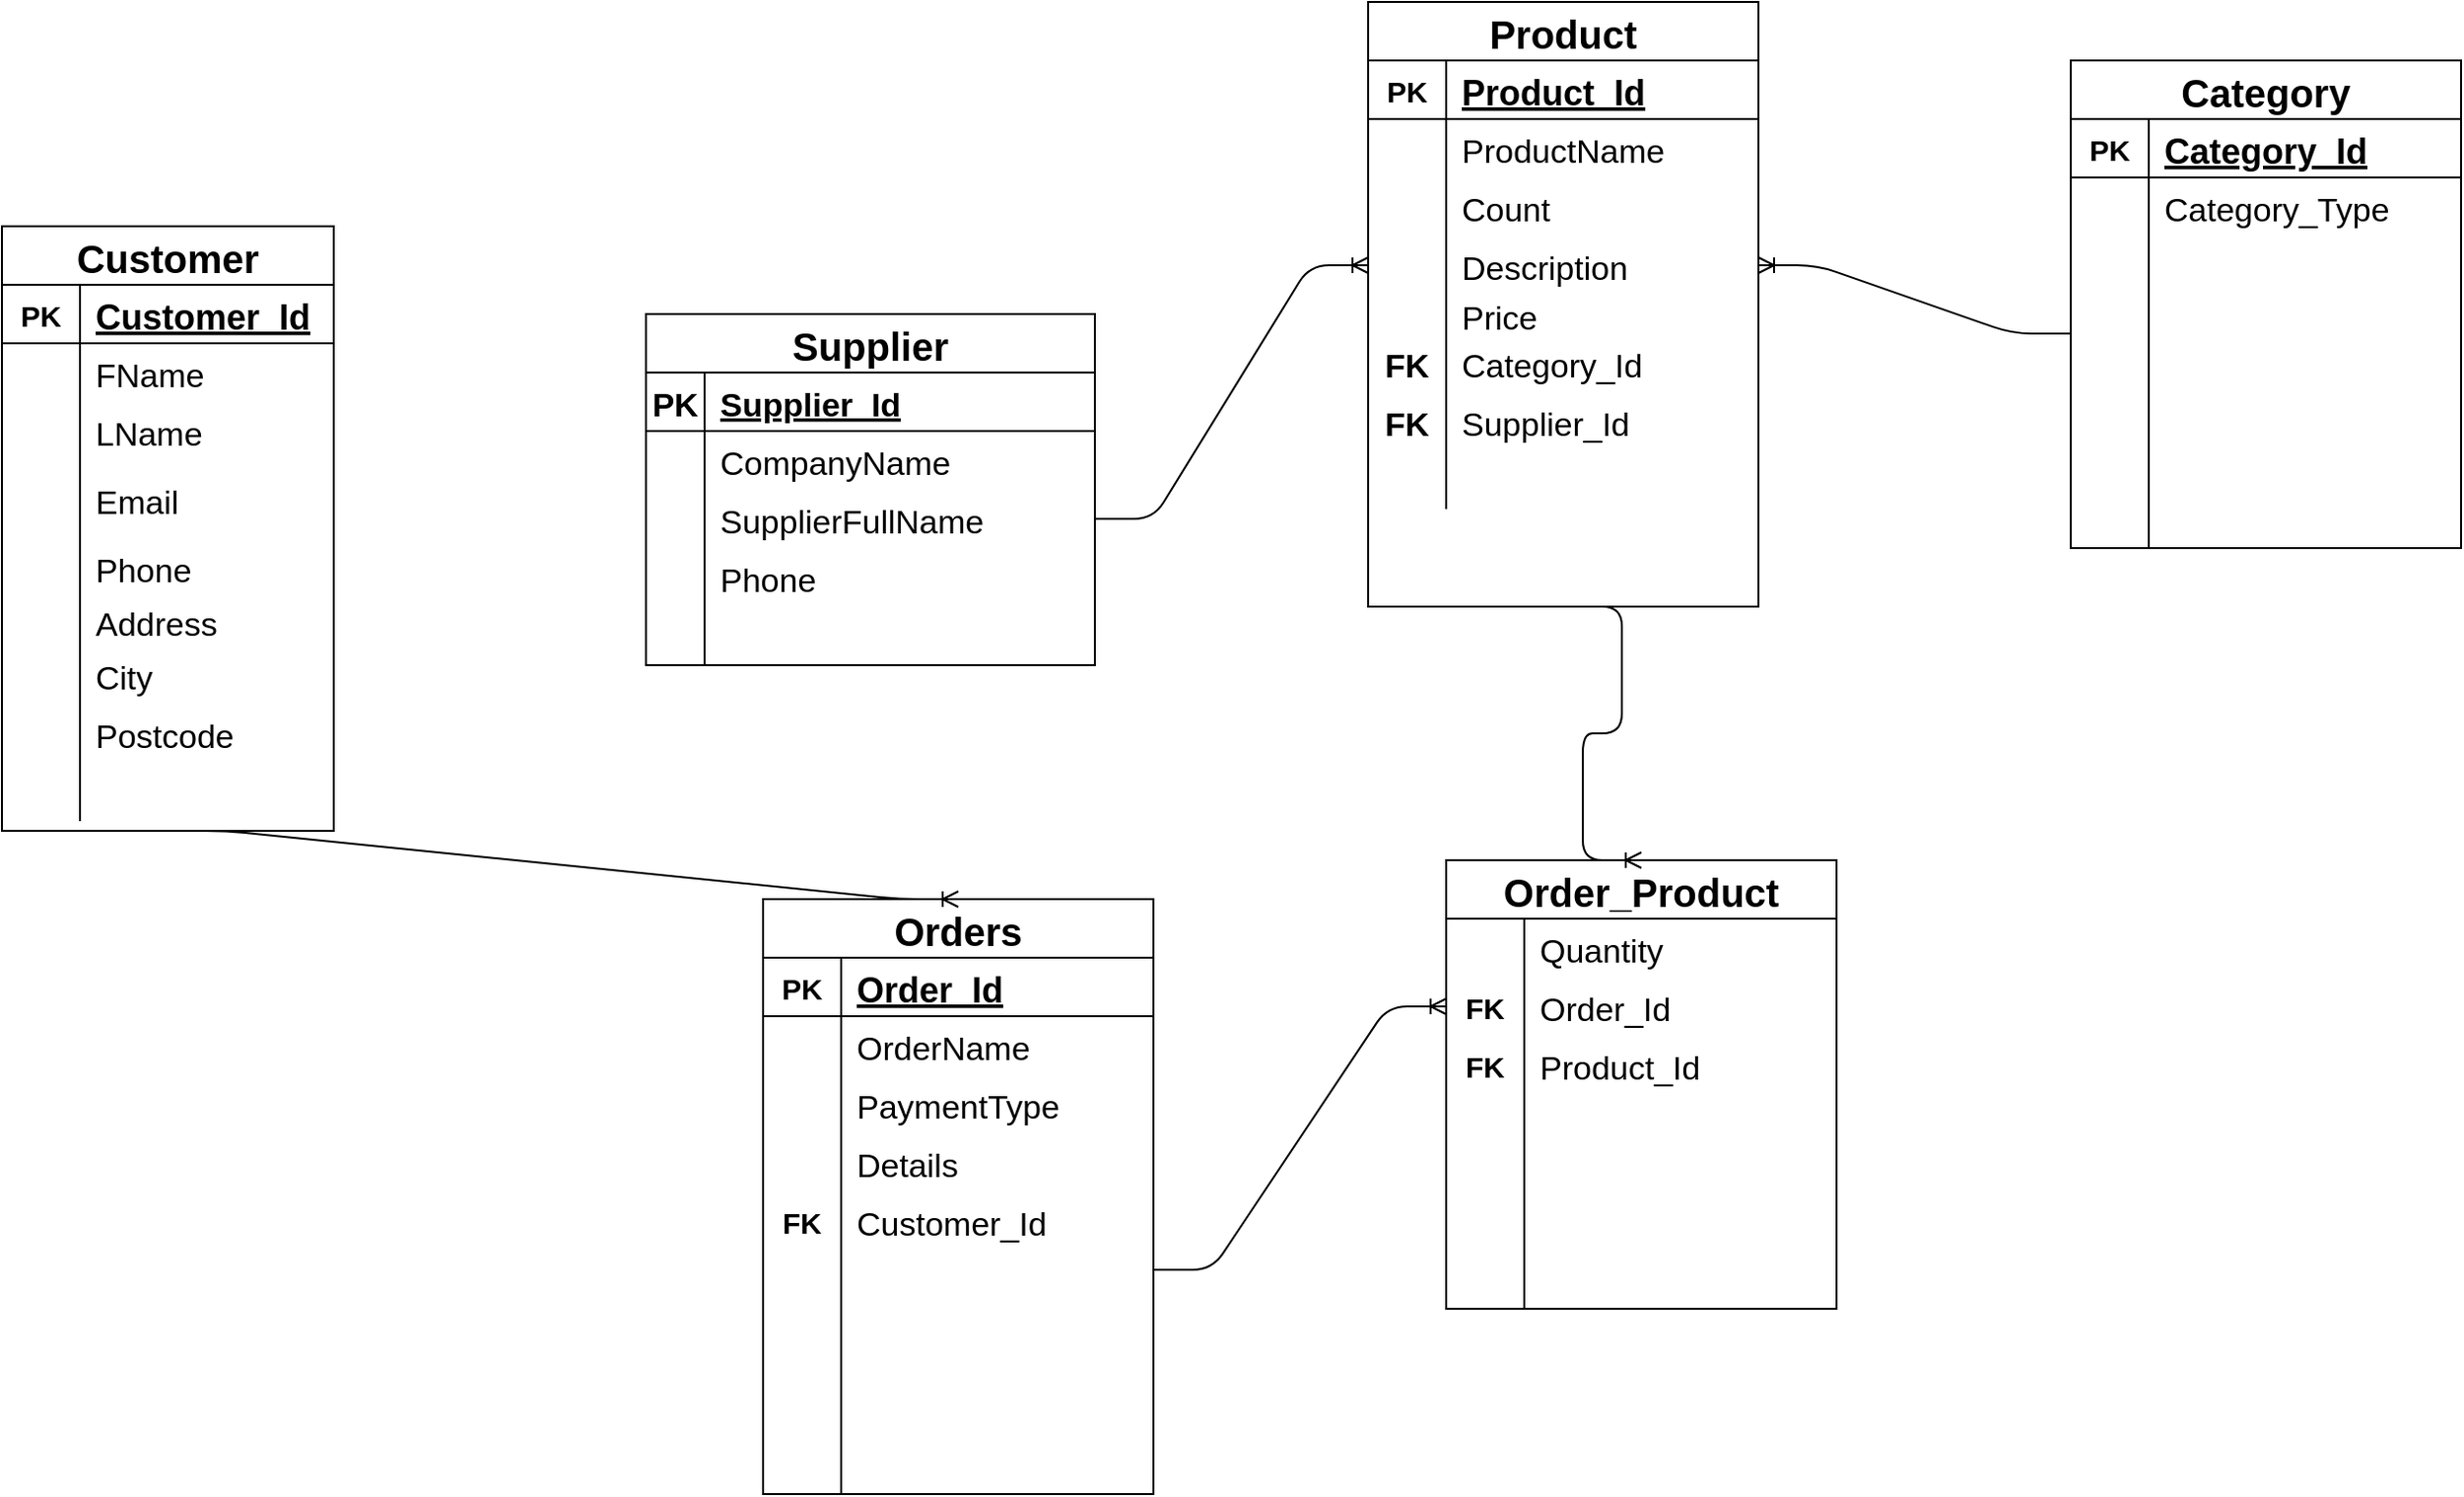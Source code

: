 <mxfile version="13.10.4" type="device"><diagram id="6ZrQxRCQ1Gas0PfO9Jnu" name="Page-1"><mxGraphModel dx="1487" dy="953" grid="1" gridSize="10" guides="1" tooltips="1" connect="1" arrows="1" fold="1" page="1" pageScale="1" pageWidth="4681" pageHeight="3300" math="0" shadow="0"><root><mxCell id="0"/><mxCell id="1" parent="0"/><mxCell id="ApvQlV95AsoqOCYVbLKX-1" value="Customer" style="shape=table;startSize=30;container=1;collapsible=1;childLayout=tableLayout;fixedRows=1;rowLines=0;fontStyle=1;align=center;resizeLast=1;fontSize=20;" vertex="1" parent="1"><mxGeometry x="220" y="245" width="170" height="310" as="geometry"/></mxCell><mxCell id="ApvQlV95AsoqOCYVbLKX-2" value="" style="shape=partialRectangle;collapsible=0;dropTarget=0;pointerEvents=0;fillColor=none;top=0;left=0;bottom=1;right=0;points=[[0,0.5],[1,0.5]];portConstraint=eastwest;" vertex="1" parent="ApvQlV95AsoqOCYVbLKX-1"><mxGeometry y="30" width="170" height="30" as="geometry"/></mxCell><mxCell id="ApvQlV95AsoqOCYVbLKX-3" value="PK" style="shape=partialRectangle;connectable=0;fillColor=none;top=0;left=0;bottom=0;right=0;fontStyle=1;overflow=hidden;fontSize=15;" vertex="1" parent="ApvQlV95AsoqOCYVbLKX-2"><mxGeometry width="40" height="30" as="geometry"/></mxCell><mxCell id="ApvQlV95AsoqOCYVbLKX-4" value="Customer_Id" style="shape=partialRectangle;connectable=0;fillColor=none;top=0;left=0;bottom=0;right=0;align=left;spacingLeft=6;fontStyle=5;overflow=hidden;fontSize=18;" vertex="1" parent="ApvQlV95AsoqOCYVbLKX-2"><mxGeometry x="40" width="130" height="30" as="geometry"/></mxCell><mxCell id="ApvQlV95AsoqOCYVbLKX-5" value="" style="shape=partialRectangle;collapsible=0;dropTarget=0;pointerEvents=0;fillColor=none;top=0;left=0;bottom=0;right=0;points=[[0,0.5],[1,0.5]];portConstraint=eastwest;" vertex="1" parent="ApvQlV95AsoqOCYVbLKX-1"><mxGeometry y="60" width="170" height="30" as="geometry"/></mxCell><mxCell id="ApvQlV95AsoqOCYVbLKX-6" value="" style="shape=partialRectangle;connectable=0;fillColor=none;top=0;left=0;bottom=0;right=0;editable=1;overflow=hidden;" vertex="1" parent="ApvQlV95AsoqOCYVbLKX-5"><mxGeometry width="40" height="30" as="geometry"/></mxCell><mxCell id="ApvQlV95AsoqOCYVbLKX-7" value="FName" style="shape=partialRectangle;connectable=0;fillColor=none;top=0;left=0;bottom=0;right=0;align=left;spacingLeft=6;overflow=hidden;fontSize=17;" vertex="1" parent="ApvQlV95AsoqOCYVbLKX-5"><mxGeometry x="40" width="130" height="30" as="geometry"/></mxCell><mxCell id="ApvQlV95AsoqOCYVbLKX-8" value="" style="shape=partialRectangle;collapsible=0;dropTarget=0;pointerEvents=0;fillColor=none;top=0;left=0;bottom=0;right=0;points=[[0,0.5],[1,0.5]];portConstraint=eastwest;" vertex="1" parent="ApvQlV95AsoqOCYVbLKX-1"><mxGeometry y="90" width="170" height="30" as="geometry"/></mxCell><mxCell id="ApvQlV95AsoqOCYVbLKX-9" value="" style="shape=partialRectangle;connectable=0;fillColor=none;top=0;left=0;bottom=0;right=0;editable=1;overflow=hidden;" vertex="1" parent="ApvQlV95AsoqOCYVbLKX-8"><mxGeometry width="40" height="30" as="geometry"/></mxCell><mxCell id="ApvQlV95AsoqOCYVbLKX-10" value="LName" style="shape=partialRectangle;connectable=0;fillColor=none;top=0;left=0;bottom=0;right=0;align=left;spacingLeft=6;overflow=hidden;fontSize=17;" vertex="1" parent="ApvQlV95AsoqOCYVbLKX-8"><mxGeometry x="40" width="130" height="30" as="geometry"/></mxCell><mxCell id="ApvQlV95AsoqOCYVbLKX-11" value="" style="shape=partialRectangle;collapsible=0;dropTarget=0;pointerEvents=0;fillColor=none;top=0;left=0;bottom=0;right=0;points=[[0,0.5],[1,0.5]];portConstraint=eastwest;" vertex="1" parent="ApvQlV95AsoqOCYVbLKX-1"><mxGeometry y="120" width="170" height="40" as="geometry"/></mxCell><mxCell id="ApvQlV95AsoqOCYVbLKX-12" value="" style="shape=partialRectangle;connectable=0;fillColor=none;top=0;left=0;bottom=0;right=0;editable=1;overflow=hidden;" vertex="1" parent="ApvQlV95AsoqOCYVbLKX-11"><mxGeometry width="40" height="40" as="geometry"/></mxCell><mxCell id="ApvQlV95AsoqOCYVbLKX-13" value="Email" style="shape=partialRectangle;connectable=0;fillColor=none;top=0;left=0;bottom=0;right=0;align=left;spacingLeft=6;overflow=hidden;fontSize=17;" vertex="1" parent="ApvQlV95AsoqOCYVbLKX-11"><mxGeometry x="40" width="130" height="40" as="geometry"/></mxCell><mxCell id="ApvQlV95AsoqOCYVbLKX-14" value="" style="shape=partialRectangle;collapsible=0;dropTarget=0;pointerEvents=0;fillColor=none;top=0;left=0;bottom=0;right=0;points=[[0,0.5],[1,0.5]];portConstraint=eastwest;" vertex="1" parent="ApvQlV95AsoqOCYVbLKX-1"><mxGeometry y="160" width="170" height="30" as="geometry"/></mxCell><mxCell id="ApvQlV95AsoqOCYVbLKX-15" value="" style="shape=partialRectangle;connectable=0;fillColor=none;top=0;left=0;bottom=0;right=0;editable=1;overflow=hidden;" vertex="1" parent="ApvQlV95AsoqOCYVbLKX-14"><mxGeometry width="40" height="30" as="geometry"/></mxCell><mxCell id="ApvQlV95AsoqOCYVbLKX-16" value="Phone" style="shape=partialRectangle;connectable=0;fillColor=none;top=0;left=0;bottom=0;right=0;align=left;spacingLeft=6;overflow=hidden;fontSize=17;" vertex="1" parent="ApvQlV95AsoqOCYVbLKX-14"><mxGeometry x="40" width="130" height="30" as="geometry"/></mxCell><mxCell id="ApvQlV95AsoqOCYVbLKX-17" value="" style="shape=partialRectangle;collapsible=0;dropTarget=0;pointerEvents=0;fillColor=none;top=0;left=0;bottom=0;right=0;points=[[0,0.5],[1,0.5]];portConstraint=eastwest;" vertex="1" parent="ApvQlV95AsoqOCYVbLKX-1"><mxGeometry y="190" width="170" height="25" as="geometry"/></mxCell><mxCell id="ApvQlV95AsoqOCYVbLKX-18" value="" style="shape=partialRectangle;connectable=0;fillColor=none;top=0;left=0;bottom=0;right=0;editable=1;overflow=hidden;" vertex="1" parent="ApvQlV95AsoqOCYVbLKX-17"><mxGeometry width="40" height="25" as="geometry"/></mxCell><mxCell id="ApvQlV95AsoqOCYVbLKX-19" value="Address" style="shape=partialRectangle;connectable=0;fillColor=none;top=0;left=0;bottom=0;right=0;align=left;spacingLeft=6;overflow=hidden;fontSize=17;" vertex="1" parent="ApvQlV95AsoqOCYVbLKX-17"><mxGeometry x="40" width="130" height="25" as="geometry"/></mxCell><mxCell id="ApvQlV95AsoqOCYVbLKX-20" value="" style="shape=partialRectangle;collapsible=0;dropTarget=0;pointerEvents=0;fillColor=none;top=0;left=0;bottom=0;right=0;points=[[0,0.5],[1,0.5]];portConstraint=eastwest;" vertex="1" parent="ApvQlV95AsoqOCYVbLKX-1"><mxGeometry y="215" width="170" height="30" as="geometry"/></mxCell><mxCell id="ApvQlV95AsoqOCYVbLKX-21" value="" style="shape=partialRectangle;connectable=0;fillColor=none;top=0;left=0;bottom=0;right=0;editable=1;overflow=hidden;" vertex="1" parent="ApvQlV95AsoqOCYVbLKX-20"><mxGeometry width="40" height="30" as="geometry"/></mxCell><mxCell id="ApvQlV95AsoqOCYVbLKX-22" value="City" style="shape=partialRectangle;connectable=0;fillColor=none;top=0;left=0;bottom=0;right=0;align=left;spacingLeft=6;overflow=hidden;fontSize=17;" vertex="1" parent="ApvQlV95AsoqOCYVbLKX-20"><mxGeometry x="40" width="130" height="30" as="geometry"/></mxCell><mxCell id="ApvQlV95AsoqOCYVbLKX-23" value="" style="shape=partialRectangle;collapsible=0;dropTarget=0;pointerEvents=0;fillColor=none;top=0;left=0;bottom=0;right=0;points=[[0,0.5],[1,0.5]];portConstraint=eastwest;" vertex="1" parent="ApvQlV95AsoqOCYVbLKX-1"><mxGeometry y="245" width="170" height="30" as="geometry"/></mxCell><mxCell id="ApvQlV95AsoqOCYVbLKX-24" value="" style="shape=partialRectangle;connectable=0;fillColor=none;top=0;left=0;bottom=0;right=0;editable=1;overflow=hidden;" vertex="1" parent="ApvQlV95AsoqOCYVbLKX-23"><mxGeometry width="40" height="30" as="geometry"/></mxCell><mxCell id="ApvQlV95AsoqOCYVbLKX-25" value="Postcode" style="shape=partialRectangle;connectable=0;fillColor=none;top=0;left=0;bottom=0;right=0;align=left;spacingLeft=6;overflow=hidden;fontSize=17;" vertex="1" parent="ApvQlV95AsoqOCYVbLKX-23"><mxGeometry x="40" width="130" height="30" as="geometry"/></mxCell><mxCell id="ApvQlV95AsoqOCYVbLKX-26" value="" style="shape=partialRectangle;collapsible=0;dropTarget=0;pointerEvents=0;fillColor=none;top=0;left=0;bottom=0;right=0;points=[[0,0.5],[1,0.5]];portConstraint=eastwest;fontSize=15;" vertex="1" parent="ApvQlV95AsoqOCYVbLKX-1"><mxGeometry y="275" width="170" height="30" as="geometry"/></mxCell><mxCell id="ApvQlV95AsoqOCYVbLKX-27" value="" style="shape=partialRectangle;connectable=0;fillColor=none;top=0;left=0;bottom=0;right=0;editable=1;overflow=hidden;" vertex="1" parent="ApvQlV95AsoqOCYVbLKX-26"><mxGeometry width="40" height="30" as="geometry"/></mxCell><mxCell id="ApvQlV95AsoqOCYVbLKX-28" value="" style="shape=partialRectangle;connectable=0;fillColor=none;top=0;left=0;bottom=0;right=0;align=left;spacingLeft=6;overflow=hidden;fontSize=17;" vertex="1" parent="ApvQlV95AsoqOCYVbLKX-26"><mxGeometry x="40" width="130" height="30" as="geometry"/></mxCell><mxCell id="ApvQlV95AsoqOCYVbLKX-29" value="Product" style="shape=table;startSize=30;container=1;collapsible=1;childLayout=tableLayout;fixedRows=1;rowLines=0;fontStyle=1;align=center;resizeLast=1;fontSize=20;" vertex="1" parent="1"><mxGeometry x="920" y="130" width="200" height="310" as="geometry"/></mxCell><mxCell id="ApvQlV95AsoqOCYVbLKX-30" value="" style="shape=partialRectangle;collapsible=0;dropTarget=0;pointerEvents=0;fillColor=none;top=0;left=0;bottom=1;right=0;points=[[0,0.5],[1,0.5]];portConstraint=eastwest;" vertex="1" parent="ApvQlV95AsoqOCYVbLKX-29"><mxGeometry y="30" width="200" height="30" as="geometry"/></mxCell><mxCell id="ApvQlV95AsoqOCYVbLKX-31" value="PK" style="shape=partialRectangle;connectable=0;fillColor=none;top=0;left=0;bottom=0;right=0;fontStyle=1;overflow=hidden;fontSize=15;" vertex="1" parent="ApvQlV95AsoqOCYVbLKX-30"><mxGeometry width="40" height="30" as="geometry"/></mxCell><mxCell id="ApvQlV95AsoqOCYVbLKX-32" value="Product_Id" style="shape=partialRectangle;connectable=0;fillColor=none;top=0;left=0;bottom=0;right=0;align=left;spacingLeft=6;fontStyle=5;overflow=hidden;fontSize=18;" vertex="1" parent="ApvQlV95AsoqOCYVbLKX-30"><mxGeometry x="40" width="160" height="30" as="geometry"/></mxCell><mxCell id="ApvQlV95AsoqOCYVbLKX-33" value="" style="shape=partialRectangle;collapsible=0;dropTarget=0;pointerEvents=0;fillColor=none;top=0;left=0;bottom=0;right=0;points=[[0,0.5],[1,0.5]];portConstraint=eastwest;" vertex="1" parent="ApvQlV95AsoqOCYVbLKX-29"><mxGeometry y="60" width="200" height="30" as="geometry"/></mxCell><mxCell id="ApvQlV95AsoqOCYVbLKX-34" value="" style="shape=partialRectangle;connectable=0;fillColor=none;top=0;left=0;bottom=0;right=0;editable=1;overflow=hidden;" vertex="1" parent="ApvQlV95AsoqOCYVbLKX-33"><mxGeometry width="40" height="30" as="geometry"/></mxCell><mxCell id="ApvQlV95AsoqOCYVbLKX-35" value="ProductName" style="shape=partialRectangle;connectable=0;fillColor=none;top=0;left=0;bottom=0;right=0;align=left;spacingLeft=6;overflow=hidden;fontSize=17;" vertex="1" parent="ApvQlV95AsoqOCYVbLKX-33"><mxGeometry x="40" width="160" height="30" as="geometry"/></mxCell><mxCell id="ApvQlV95AsoqOCYVbLKX-36" value="" style="shape=partialRectangle;collapsible=0;dropTarget=0;pointerEvents=0;fillColor=none;top=0;left=0;bottom=0;right=0;points=[[0,0.5],[1,0.5]];portConstraint=eastwest;" vertex="1" parent="ApvQlV95AsoqOCYVbLKX-29"><mxGeometry y="90" width="200" height="30" as="geometry"/></mxCell><mxCell id="ApvQlV95AsoqOCYVbLKX-37" value="" style="shape=partialRectangle;connectable=0;fillColor=none;top=0;left=0;bottom=0;right=0;editable=1;overflow=hidden;" vertex="1" parent="ApvQlV95AsoqOCYVbLKX-36"><mxGeometry width="40" height="30" as="geometry"/></mxCell><mxCell id="ApvQlV95AsoqOCYVbLKX-38" value="Count" style="shape=partialRectangle;connectable=0;fillColor=none;top=0;left=0;bottom=0;right=0;align=left;spacingLeft=6;overflow=hidden;fontSize=17;" vertex="1" parent="ApvQlV95AsoqOCYVbLKX-36"><mxGeometry x="40" width="160" height="30" as="geometry"/></mxCell><mxCell id="ApvQlV95AsoqOCYVbLKX-39" value="" style="shape=partialRectangle;collapsible=0;dropTarget=0;pointerEvents=0;fillColor=none;top=0;left=0;bottom=0;right=0;points=[[0,0.5],[1,0.5]];portConstraint=eastwest;" vertex="1" parent="ApvQlV95AsoqOCYVbLKX-29"><mxGeometry y="120" width="200" height="30" as="geometry"/></mxCell><mxCell id="ApvQlV95AsoqOCYVbLKX-40" value="" style="shape=partialRectangle;connectable=0;fillColor=none;top=0;left=0;bottom=0;right=0;editable=1;overflow=hidden;" vertex="1" parent="ApvQlV95AsoqOCYVbLKX-39"><mxGeometry width="40" height="30" as="geometry"/></mxCell><mxCell id="ApvQlV95AsoqOCYVbLKX-41" value="Description" style="shape=partialRectangle;connectable=0;fillColor=none;top=0;left=0;bottom=0;right=0;align=left;spacingLeft=6;overflow=hidden;fontSize=17;" vertex="1" parent="ApvQlV95AsoqOCYVbLKX-39"><mxGeometry x="40" width="160" height="30" as="geometry"/></mxCell><mxCell id="ApvQlV95AsoqOCYVbLKX-42" value="" style="shape=partialRectangle;collapsible=0;dropTarget=0;pointerEvents=0;fillColor=none;top=0;left=0;bottom=0;right=0;points=[[0,0.5],[1,0.5]];portConstraint=eastwest;" vertex="1" parent="ApvQlV95AsoqOCYVbLKX-29"><mxGeometry y="150" width="200" height="20" as="geometry"/></mxCell><mxCell id="ApvQlV95AsoqOCYVbLKX-43" value="" style="shape=partialRectangle;connectable=0;fillColor=none;top=0;left=0;bottom=0;right=0;editable=1;overflow=hidden;" vertex="1" parent="ApvQlV95AsoqOCYVbLKX-42"><mxGeometry width="40" height="20" as="geometry"/></mxCell><mxCell id="ApvQlV95AsoqOCYVbLKX-44" value="Price" style="shape=partialRectangle;connectable=0;fillColor=none;top=0;left=0;bottom=0;right=0;align=left;spacingLeft=6;overflow=hidden;fontSize=17;" vertex="1" parent="ApvQlV95AsoqOCYVbLKX-42"><mxGeometry x="40" width="160" height="20" as="geometry"/></mxCell><mxCell id="ApvQlV95AsoqOCYVbLKX-45" value="" style="shape=partialRectangle;collapsible=0;dropTarget=0;pointerEvents=0;fillColor=none;top=0;left=0;bottom=0;right=0;points=[[0,0.5],[1,0.5]];portConstraint=eastwest;" vertex="1" parent="ApvQlV95AsoqOCYVbLKX-29"><mxGeometry y="170" width="200" height="30" as="geometry"/></mxCell><mxCell id="ApvQlV95AsoqOCYVbLKX-46" value="FK" style="shape=partialRectangle;connectable=0;fillColor=none;top=0;left=0;bottom=0;right=0;editable=1;overflow=hidden;fontSize=17;fontStyle=1" vertex="1" parent="ApvQlV95AsoqOCYVbLKX-45"><mxGeometry width="40" height="30" as="geometry"/></mxCell><mxCell id="ApvQlV95AsoqOCYVbLKX-47" value="Category_Id" style="shape=partialRectangle;connectable=0;fillColor=none;top=0;left=0;bottom=0;right=0;align=left;spacingLeft=6;overflow=hidden;fontSize=17;fontStyle=0" vertex="1" parent="ApvQlV95AsoqOCYVbLKX-45"><mxGeometry x="40" width="160" height="30" as="geometry"/></mxCell><mxCell id="ApvQlV95AsoqOCYVbLKX-48" value="" style="shape=partialRectangle;collapsible=0;dropTarget=0;pointerEvents=0;fillColor=none;top=0;left=0;bottom=0;right=0;points=[[0,0.5],[1,0.5]];portConstraint=eastwest;fontSize=17;" vertex="1" parent="ApvQlV95AsoqOCYVbLKX-29"><mxGeometry y="200" width="200" height="30" as="geometry"/></mxCell><mxCell id="ApvQlV95AsoqOCYVbLKX-49" value="FK" style="shape=partialRectangle;connectable=0;fillColor=none;top=0;left=0;bottom=0;right=0;fontStyle=1;overflow=hidden;fontSize=17;" vertex="1" parent="ApvQlV95AsoqOCYVbLKX-48"><mxGeometry width="40" height="30" as="geometry"/></mxCell><mxCell id="ApvQlV95AsoqOCYVbLKX-50" value="Supplier_Id" style="shape=partialRectangle;connectable=0;fillColor=none;top=0;left=0;bottom=0;right=0;align=left;spacingLeft=6;fontStyle=0;overflow=hidden;fontSize=17;" vertex="1" parent="ApvQlV95AsoqOCYVbLKX-48"><mxGeometry x="40" width="160" height="30" as="geometry"/></mxCell><mxCell id="ApvQlV95AsoqOCYVbLKX-51" value="" style="shape=partialRectangle;collapsible=0;dropTarget=0;pointerEvents=0;fillColor=none;top=0;left=0;bottom=0;right=0;points=[[0,0.5],[1,0.5]];portConstraint=eastwest;" vertex="1" parent="ApvQlV95AsoqOCYVbLKX-29"><mxGeometry y="230" width="200" height="30" as="geometry"/></mxCell><mxCell id="ApvQlV95AsoqOCYVbLKX-52" value="" style="shape=partialRectangle;connectable=0;fillColor=none;top=0;left=0;bottom=0;right=0;editable=1;overflow=hidden;" vertex="1" parent="ApvQlV95AsoqOCYVbLKX-51"><mxGeometry width="40" height="30" as="geometry"/></mxCell><mxCell id="ApvQlV95AsoqOCYVbLKX-53" value="" style="shape=partialRectangle;connectable=0;fillColor=none;top=0;left=0;bottom=0;right=0;align=left;spacingLeft=6;overflow=hidden;fontSize=17;" vertex="1" parent="ApvQlV95AsoqOCYVbLKX-51"><mxGeometry x="40" width="160" height="30" as="geometry"/></mxCell><mxCell id="ApvQlV95AsoqOCYVbLKX-54" value="Category" style="shape=table;startSize=30;container=1;collapsible=1;childLayout=tableLayout;fixedRows=1;rowLines=0;fontStyle=1;align=center;resizeLast=1;fontSize=20;" vertex="1" parent="1"><mxGeometry x="1280" y="160" width="200" height="250" as="geometry"/></mxCell><mxCell id="ApvQlV95AsoqOCYVbLKX-55" value="" style="shape=partialRectangle;collapsible=0;dropTarget=0;pointerEvents=0;fillColor=none;top=0;left=0;bottom=1;right=0;points=[[0,0.5],[1,0.5]];portConstraint=eastwest;" vertex="1" parent="ApvQlV95AsoqOCYVbLKX-54"><mxGeometry y="30" width="200" height="30" as="geometry"/></mxCell><mxCell id="ApvQlV95AsoqOCYVbLKX-56" value="PK" style="shape=partialRectangle;connectable=0;fillColor=none;top=0;left=0;bottom=0;right=0;fontStyle=1;overflow=hidden;fontSize=15;" vertex="1" parent="ApvQlV95AsoqOCYVbLKX-55"><mxGeometry width="40" height="30" as="geometry"/></mxCell><mxCell id="ApvQlV95AsoqOCYVbLKX-57" value="Category_Id" style="shape=partialRectangle;connectable=0;fillColor=none;top=0;left=0;bottom=0;right=0;align=left;spacingLeft=6;fontStyle=5;overflow=hidden;fontSize=18;" vertex="1" parent="ApvQlV95AsoqOCYVbLKX-55"><mxGeometry x="40" width="160" height="30" as="geometry"/></mxCell><mxCell id="ApvQlV95AsoqOCYVbLKX-58" value="" style="shape=partialRectangle;collapsible=0;dropTarget=0;pointerEvents=0;fillColor=none;top=0;left=0;bottom=0;right=0;points=[[0,0.5],[1,0.5]];portConstraint=eastwest;" vertex="1" parent="ApvQlV95AsoqOCYVbLKX-54"><mxGeometry y="60" width="200" height="30" as="geometry"/></mxCell><mxCell id="ApvQlV95AsoqOCYVbLKX-59" value="" style="shape=partialRectangle;connectable=0;fillColor=none;top=0;left=0;bottom=0;right=0;editable=1;overflow=hidden;" vertex="1" parent="ApvQlV95AsoqOCYVbLKX-58"><mxGeometry width="40" height="30" as="geometry"/></mxCell><mxCell id="ApvQlV95AsoqOCYVbLKX-60" value="Category_Type" style="shape=partialRectangle;connectable=0;fillColor=none;top=0;left=0;bottom=0;right=0;align=left;spacingLeft=6;overflow=hidden;fontSize=17;" vertex="1" parent="ApvQlV95AsoqOCYVbLKX-58"><mxGeometry x="40" width="160" height="30" as="geometry"/></mxCell><mxCell id="ApvQlV95AsoqOCYVbLKX-61" value="" style="shape=partialRectangle;collapsible=0;dropTarget=0;pointerEvents=0;fillColor=none;top=0;left=0;bottom=0;right=0;points=[[0,0.5],[1,0.5]];portConstraint=eastwest;" vertex="1" parent="ApvQlV95AsoqOCYVbLKX-54"><mxGeometry y="90" width="200" height="30" as="geometry"/></mxCell><mxCell id="ApvQlV95AsoqOCYVbLKX-62" value="" style="shape=partialRectangle;connectable=0;fillColor=none;top=0;left=0;bottom=0;right=0;editable=1;overflow=hidden;" vertex="1" parent="ApvQlV95AsoqOCYVbLKX-61"><mxGeometry width="40" height="30" as="geometry"/></mxCell><mxCell id="ApvQlV95AsoqOCYVbLKX-63" value="" style="shape=partialRectangle;connectable=0;fillColor=none;top=0;left=0;bottom=0;right=0;align=left;spacingLeft=6;overflow=hidden;fontSize=17;" vertex="1" parent="ApvQlV95AsoqOCYVbLKX-61"><mxGeometry x="40" width="160" height="30" as="geometry"/></mxCell><mxCell id="ApvQlV95AsoqOCYVbLKX-64" value="" style="shape=partialRectangle;collapsible=0;dropTarget=0;pointerEvents=0;fillColor=none;top=0;left=0;bottom=0;right=0;points=[[0,0.5],[1,0.5]];portConstraint=eastwest;" vertex="1" parent="ApvQlV95AsoqOCYVbLKX-54"><mxGeometry y="120" width="200" height="40" as="geometry"/></mxCell><mxCell id="ApvQlV95AsoqOCYVbLKX-65" value="" style="shape=partialRectangle;connectable=0;fillColor=none;top=0;left=0;bottom=0;right=0;editable=1;overflow=hidden;" vertex="1" parent="ApvQlV95AsoqOCYVbLKX-64"><mxGeometry width="40" height="40" as="geometry"/></mxCell><mxCell id="ApvQlV95AsoqOCYVbLKX-66" value="" style="shape=partialRectangle;connectable=0;fillColor=none;top=0;left=0;bottom=0;right=0;align=left;spacingLeft=6;overflow=hidden;fontSize=17;" vertex="1" parent="ApvQlV95AsoqOCYVbLKX-64"><mxGeometry x="40" width="160" height="40" as="geometry"/></mxCell><mxCell id="ApvQlV95AsoqOCYVbLKX-67" value="" style="shape=partialRectangle;collapsible=0;dropTarget=0;pointerEvents=0;fillColor=none;top=0;left=0;bottom=0;right=0;points=[[0,0.5],[1,0.5]];portConstraint=eastwest;" vertex="1" parent="ApvQlV95AsoqOCYVbLKX-54"><mxGeometry y="160" width="200" height="40" as="geometry"/></mxCell><mxCell id="ApvQlV95AsoqOCYVbLKX-68" value="" style="shape=partialRectangle;connectable=0;fillColor=none;top=0;left=0;bottom=0;right=0;editable=1;overflow=hidden;" vertex="1" parent="ApvQlV95AsoqOCYVbLKX-67"><mxGeometry width="40" height="40" as="geometry"/></mxCell><mxCell id="ApvQlV95AsoqOCYVbLKX-69" value="" style="shape=partialRectangle;connectable=0;fillColor=none;top=0;left=0;bottom=0;right=0;align=left;spacingLeft=6;overflow=hidden;" vertex="1" parent="ApvQlV95AsoqOCYVbLKX-67"><mxGeometry x="40" width="160" height="40" as="geometry"/></mxCell><mxCell id="ApvQlV95AsoqOCYVbLKX-70" value="" style="shape=partialRectangle;collapsible=0;dropTarget=0;pointerEvents=0;fillColor=none;top=0;left=0;bottom=0;right=0;points=[[0,0.5],[1,0.5]];portConstraint=eastwest;" vertex="1" parent="ApvQlV95AsoqOCYVbLKX-54"><mxGeometry y="200" width="200" height="30" as="geometry"/></mxCell><mxCell id="ApvQlV95AsoqOCYVbLKX-71" value="" style="shape=partialRectangle;connectable=0;fillColor=none;top=0;left=0;bottom=0;right=0;editable=1;overflow=hidden;" vertex="1" parent="ApvQlV95AsoqOCYVbLKX-70"><mxGeometry width="40" height="30" as="geometry"/></mxCell><mxCell id="ApvQlV95AsoqOCYVbLKX-72" value="" style="shape=partialRectangle;connectable=0;fillColor=none;top=0;left=0;bottom=0;right=0;align=left;spacingLeft=6;overflow=hidden;" vertex="1" parent="ApvQlV95AsoqOCYVbLKX-70"><mxGeometry x="40" width="160" height="30" as="geometry"/></mxCell><mxCell id="ApvQlV95AsoqOCYVbLKX-73" value="" style="shape=partialRectangle;collapsible=0;dropTarget=0;pointerEvents=0;fillColor=none;top=0;left=0;bottom=0;right=0;points=[[0,0.5],[1,0.5]];portConstraint=eastwest;" vertex="1" parent="ApvQlV95AsoqOCYVbLKX-54"><mxGeometry y="230" width="200" height="20" as="geometry"/></mxCell><mxCell id="ApvQlV95AsoqOCYVbLKX-74" value="" style="shape=partialRectangle;connectable=0;fillColor=none;top=0;left=0;bottom=0;right=0;editable=1;overflow=hidden;" vertex="1" parent="ApvQlV95AsoqOCYVbLKX-73"><mxGeometry width="40" height="20" as="geometry"/></mxCell><mxCell id="ApvQlV95AsoqOCYVbLKX-75" value="" style="shape=partialRectangle;connectable=0;fillColor=none;top=0;left=0;bottom=0;right=0;align=left;spacingLeft=6;overflow=hidden;" vertex="1" parent="ApvQlV95AsoqOCYVbLKX-73"><mxGeometry x="40" width="160" height="20" as="geometry"/></mxCell><mxCell id="ApvQlV95AsoqOCYVbLKX-76" value="Orders" style="shape=table;startSize=30;container=1;collapsible=1;childLayout=tableLayout;fixedRows=1;rowLines=0;fontStyle=1;align=center;resizeLast=1;fontSize=20;" vertex="1" parent="1"><mxGeometry x="610" y="590" width="200" height="305" as="geometry"/></mxCell><mxCell id="ApvQlV95AsoqOCYVbLKX-77" value="" style="shape=partialRectangle;collapsible=0;dropTarget=0;pointerEvents=0;fillColor=none;top=0;left=0;bottom=1;right=0;points=[[0,0.5],[1,0.5]];portConstraint=eastwest;" vertex="1" parent="ApvQlV95AsoqOCYVbLKX-76"><mxGeometry y="30" width="200" height="30" as="geometry"/></mxCell><mxCell id="ApvQlV95AsoqOCYVbLKX-78" value="PK" style="shape=partialRectangle;connectable=0;fillColor=none;top=0;left=0;bottom=0;right=0;fontStyle=1;overflow=hidden;fontSize=15;" vertex="1" parent="ApvQlV95AsoqOCYVbLKX-77"><mxGeometry width="40" height="30" as="geometry"/></mxCell><mxCell id="ApvQlV95AsoqOCYVbLKX-79" value="Order_Id" style="shape=partialRectangle;connectable=0;fillColor=none;top=0;left=0;bottom=0;right=0;align=left;spacingLeft=6;fontStyle=5;overflow=hidden;fontSize=18;" vertex="1" parent="ApvQlV95AsoqOCYVbLKX-77"><mxGeometry x="40" width="160" height="30" as="geometry"/></mxCell><mxCell id="ApvQlV95AsoqOCYVbLKX-80" value="" style="shape=partialRectangle;collapsible=0;dropTarget=0;pointerEvents=0;fillColor=none;top=0;left=0;bottom=0;right=0;points=[[0,0.5],[1,0.5]];portConstraint=eastwest;" vertex="1" parent="ApvQlV95AsoqOCYVbLKX-76"><mxGeometry y="60" width="200" height="30" as="geometry"/></mxCell><mxCell id="ApvQlV95AsoqOCYVbLKX-81" value="" style="shape=partialRectangle;connectable=0;fillColor=none;top=0;left=0;bottom=0;right=0;editable=1;overflow=hidden;" vertex="1" parent="ApvQlV95AsoqOCYVbLKX-80"><mxGeometry width="40" height="30" as="geometry"/></mxCell><mxCell id="ApvQlV95AsoqOCYVbLKX-82" value="OrderName" style="shape=partialRectangle;connectable=0;fillColor=none;top=0;left=0;bottom=0;right=0;align=left;spacingLeft=6;overflow=hidden;fontSize=17;" vertex="1" parent="ApvQlV95AsoqOCYVbLKX-80"><mxGeometry x="40" width="160" height="30" as="geometry"/></mxCell><mxCell id="ApvQlV95AsoqOCYVbLKX-83" value="" style="shape=partialRectangle;collapsible=0;dropTarget=0;pointerEvents=0;fillColor=none;top=0;left=0;bottom=0;right=0;points=[[0,0.5],[1,0.5]];portConstraint=eastwest;fontSize=17;" vertex="1" parent="ApvQlV95AsoqOCYVbLKX-76"><mxGeometry y="90" width="200" height="30" as="geometry"/></mxCell><mxCell id="ApvQlV95AsoqOCYVbLKX-84" value="" style="shape=partialRectangle;connectable=0;fillColor=none;top=0;left=0;bottom=0;right=0;editable=1;overflow=hidden;" vertex="1" parent="ApvQlV95AsoqOCYVbLKX-83"><mxGeometry width="40" height="30" as="geometry"/></mxCell><mxCell id="ApvQlV95AsoqOCYVbLKX-85" value="PaymentType" style="shape=partialRectangle;connectable=0;fillColor=none;top=0;left=0;bottom=0;right=0;align=left;spacingLeft=6;overflow=hidden;fontSize=17;" vertex="1" parent="ApvQlV95AsoqOCYVbLKX-83"><mxGeometry x="40" width="160" height="30" as="geometry"/></mxCell><mxCell id="ApvQlV95AsoqOCYVbLKX-86" value="" style="shape=partialRectangle;collapsible=0;dropTarget=0;pointerEvents=0;fillColor=none;top=0;left=0;bottom=0;right=0;points=[[0,0.5],[1,0.5]];portConstraint=eastwest;" vertex="1" parent="ApvQlV95AsoqOCYVbLKX-76"><mxGeometry y="120" width="200" height="30" as="geometry"/></mxCell><mxCell id="ApvQlV95AsoqOCYVbLKX-87" value="" style="shape=partialRectangle;connectable=0;fillColor=none;top=0;left=0;bottom=0;right=0;editable=1;overflow=hidden;" vertex="1" parent="ApvQlV95AsoqOCYVbLKX-86"><mxGeometry width="40" height="30" as="geometry"/></mxCell><mxCell id="ApvQlV95AsoqOCYVbLKX-88" value="Details" style="shape=partialRectangle;connectable=0;fillColor=none;top=0;left=0;bottom=0;right=0;align=left;spacingLeft=6;overflow=hidden;fontSize=17;" vertex="1" parent="ApvQlV95AsoqOCYVbLKX-86"><mxGeometry x="40" width="160" height="30" as="geometry"/></mxCell><mxCell id="ApvQlV95AsoqOCYVbLKX-89" value="" style="shape=partialRectangle;collapsible=0;dropTarget=0;pointerEvents=0;fillColor=none;top=0;left=0;bottom=0;right=0;points=[[0,0.5],[1,0.5]];portConstraint=eastwest;" vertex="1" parent="ApvQlV95AsoqOCYVbLKX-76"><mxGeometry y="150" width="200" height="30" as="geometry"/></mxCell><mxCell id="ApvQlV95AsoqOCYVbLKX-90" value="FK" style="shape=partialRectangle;connectable=0;fillColor=none;top=0;left=0;bottom=0;right=0;editable=1;overflow=hidden;fontStyle=1;fontSize=15;" vertex="1" parent="ApvQlV95AsoqOCYVbLKX-89"><mxGeometry width="40" height="30" as="geometry"/></mxCell><mxCell id="ApvQlV95AsoqOCYVbLKX-91" value="Customer_Id" style="shape=partialRectangle;connectable=0;fillColor=none;top=0;left=0;bottom=0;right=0;align=left;spacingLeft=6;overflow=hidden;fontSize=17;" vertex="1" parent="ApvQlV95AsoqOCYVbLKX-89"><mxGeometry x="40" width="160" height="30" as="geometry"/></mxCell><mxCell id="ApvQlV95AsoqOCYVbLKX-92" value="" style="shape=partialRectangle;collapsible=0;dropTarget=0;pointerEvents=0;fillColor=none;top=0;left=0;bottom=0;right=0;points=[[0,0.5],[1,0.5]];portConstraint=eastwest;" vertex="1" parent="ApvQlV95AsoqOCYVbLKX-76"><mxGeometry y="180" width="200" height="20" as="geometry"/></mxCell><mxCell id="ApvQlV95AsoqOCYVbLKX-93" value="" style="shape=partialRectangle;connectable=0;fillColor=none;top=0;left=0;bottom=0;right=0;editable=1;overflow=hidden;" vertex="1" parent="ApvQlV95AsoqOCYVbLKX-92"><mxGeometry width="40" height="20" as="geometry"/></mxCell><mxCell id="ApvQlV95AsoqOCYVbLKX-94" value="" style="shape=partialRectangle;connectable=0;fillColor=none;top=0;left=0;bottom=0;right=0;align=left;spacingLeft=6;overflow=hidden;fontSize=17;" vertex="1" parent="ApvQlV95AsoqOCYVbLKX-92"><mxGeometry x="40" width="160" height="20" as="geometry"/></mxCell><mxCell id="ApvQlV95AsoqOCYVbLKX-95" value="" style="shape=partialRectangle;collapsible=0;dropTarget=0;pointerEvents=0;fillColor=none;top=0;left=0;bottom=0;right=0;points=[[0,0.5],[1,0.5]];portConstraint=eastwest;fontSize=17;" vertex="1" parent="ApvQlV95AsoqOCYVbLKX-76"><mxGeometry y="200" width="200" height="20" as="geometry"/></mxCell><mxCell id="ApvQlV95AsoqOCYVbLKX-96" value="" style="shape=partialRectangle;connectable=0;fillColor=none;top=0;left=0;bottom=0;right=0;fontStyle=1;overflow=hidden;fontSize=17;" vertex="1" parent="ApvQlV95AsoqOCYVbLKX-95"><mxGeometry width="40" height="20" as="geometry"/></mxCell><mxCell id="ApvQlV95AsoqOCYVbLKX-97" value="" style="shape=partialRectangle;connectable=0;fillColor=none;top=0;left=0;bottom=0;right=0;align=left;spacingLeft=6;fontStyle=0;overflow=hidden;fontSize=17;" vertex="1" parent="ApvQlV95AsoqOCYVbLKX-95"><mxGeometry x="40" width="160" height="20" as="geometry"/></mxCell><mxCell id="ApvQlV95AsoqOCYVbLKX-98" value="" style="shape=partialRectangle;collapsible=0;dropTarget=0;pointerEvents=0;fillColor=none;top=0;left=0;bottom=0;right=0;points=[[0,0.5],[1,0.5]];portConstraint=eastwest;" vertex="1" parent="ApvQlV95AsoqOCYVbLKX-76"><mxGeometry y="220" width="200" height="20" as="geometry"/></mxCell><mxCell id="ApvQlV95AsoqOCYVbLKX-99" value="" style="shape=partialRectangle;connectable=0;fillColor=none;top=0;left=0;bottom=0;right=0;fontStyle=1;overflow=hidden;fontSize=17;" vertex="1" parent="ApvQlV95AsoqOCYVbLKX-98"><mxGeometry width="40" height="20" as="geometry"/></mxCell><mxCell id="ApvQlV95AsoqOCYVbLKX-100" value="" style="shape=partialRectangle;connectable=0;fillColor=none;top=0;left=0;bottom=0;right=0;align=left;spacingLeft=6;fontStyle=0;overflow=hidden;fontSize=17;" vertex="1" parent="ApvQlV95AsoqOCYVbLKX-98"><mxGeometry x="40" width="160" height="20" as="geometry"/></mxCell><mxCell id="ApvQlV95AsoqOCYVbLKX-101" value="" style="shape=partialRectangle;collapsible=0;dropTarget=0;pointerEvents=0;fillColor=none;top=0;left=0;bottom=0;right=0;points=[[0,0.5],[1,0.5]];portConstraint=eastwest;" vertex="1" parent="ApvQlV95AsoqOCYVbLKX-76"><mxGeometry y="240" width="200" height="20" as="geometry"/></mxCell><mxCell id="ApvQlV95AsoqOCYVbLKX-102" value="" style="shape=partialRectangle;connectable=0;fillColor=none;top=0;left=0;bottom=0;right=0;editable=1;overflow=hidden;" vertex="1" parent="ApvQlV95AsoqOCYVbLKX-101"><mxGeometry width="40" height="20" as="geometry"/></mxCell><mxCell id="ApvQlV95AsoqOCYVbLKX-103" value="" style="shape=partialRectangle;connectable=0;fillColor=none;top=0;left=0;bottom=0;right=0;align=left;spacingLeft=6;overflow=hidden;" vertex="1" parent="ApvQlV95AsoqOCYVbLKX-101"><mxGeometry x="40" width="160" height="20" as="geometry"/></mxCell><mxCell id="ApvQlV95AsoqOCYVbLKX-104" value="" style="shape=partialRectangle;collapsible=0;dropTarget=0;pointerEvents=0;fillColor=none;top=0;left=0;bottom=0;right=0;points=[[0,0.5],[1,0.5]];portConstraint=eastwest;" vertex="1" parent="ApvQlV95AsoqOCYVbLKX-76"><mxGeometry y="260" width="200" height="20" as="geometry"/></mxCell><mxCell id="ApvQlV95AsoqOCYVbLKX-105" value="" style="shape=partialRectangle;connectable=0;fillColor=none;top=0;left=0;bottom=0;right=0;editable=1;overflow=hidden;" vertex="1" parent="ApvQlV95AsoqOCYVbLKX-104"><mxGeometry width="40" height="20" as="geometry"/></mxCell><mxCell id="ApvQlV95AsoqOCYVbLKX-106" value="" style="shape=partialRectangle;connectable=0;fillColor=none;top=0;left=0;bottom=0;right=0;align=left;spacingLeft=6;overflow=hidden;fontSize=17;" vertex="1" parent="ApvQlV95AsoqOCYVbLKX-104"><mxGeometry x="40" width="160" height="20" as="geometry"/></mxCell><mxCell id="ApvQlV95AsoqOCYVbLKX-107" value="" style="shape=partialRectangle;collapsible=0;dropTarget=0;pointerEvents=0;fillColor=none;top=0;left=0;bottom=0;right=0;points=[[0,0.5],[1,0.5]];portConstraint=eastwest;" vertex="1" parent="ApvQlV95AsoqOCYVbLKX-76"><mxGeometry y="280" width="200" height="25" as="geometry"/></mxCell><mxCell id="ApvQlV95AsoqOCYVbLKX-108" value="" style="shape=partialRectangle;connectable=0;fillColor=none;top=0;left=0;bottom=0;right=0;editable=1;overflow=hidden;" vertex="1" parent="ApvQlV95AsoqOCYVbLKX-107"><mxGeometry width="40" height="25" as="geometry"/></mxCell><mxCell id="ApvQlV95AsoqOCYVbLKX-109" value="" style="shape=partialRectangle;connectable=0;fillColor=none;top=0;left=0;bottom=0;right=0;align=left;spacingLeft=6;overflow=hidden;" vertex="1" parent="ApvQlV95AsoqOCYVbLKX-107"><mxGeometry x="40" width="160" height="25" as="geometry"/></mxCell><mxCell id="ApvQlV95AsoqOCYVbLKX-110" value="Order_Product" style="shape=table;startSize=30;container=1;collapsible=1;childLayout=tableLayout;fixedRows=1;rowLines=0;fontStyle=1;align=center;resizeLast=1;fontSize=20;" vertex="1" parent="1"><mxGeometry x="960" y="570" width="200" height="230" as="geometry"/></mxCell><mxCell id="ApvQlV95AsoqOCYVbLKX-111" value="" style="shape=partialRectangle;collapsible=0;dropTarget=0;pointerEvents=0;fillColor=none;top=0;left=0;bottom=0;right=0;points=[[0,0.5],[1,0.5]];portConstraint=eastwest;" vertex="1" parent="ApvQlV95AsoqOCYVbLKX-110"><mxGeometry y="30" width="200" height="30" as="geometry"/></mxCell><mxCell id="ApvQlV95AsoqOCYVbLKX-112" value="" style="shape=partialRectangle;connectable=0;fillColor=none;top=0;left=0;bottom=0;right=0;editable=1;overflow=hidden;" vertex="1" parent="ApvQlV95AsoqOCYVbLKX-111"><mxGeometry width="40" height="30" as="geometry"/></mxCell><mxCell id="ApvQlV95AsoqOCYVbLKX-113" value="Quantity" style="shape=partialRectangle;connectable=0;fillColor=none;top=0;left=0;bottom=0;right=0;align=left;spacingLeft=6;overflow=hidden;strokeWidth=2;fontSize=17;" vertex="1" parent="ApvQlV95AsoqOCYVbLKX-111"><mxGeometry x="40" width="160" height="30" as="geometry"/></mxCell><mxCell id="ApvQlV95AsoqOCYVbLKX-114" value="" style="shape=partialRectangle;collapsible=0;dropTarget=0;pointerEvents=0;fillColor=none;top=0;left=0;bottom=0;right=0;points=[[0,0.5],[1,0.5]];portConstraint=eastwest;" vertex="1" parent="ApvQlV95AsoqOCYVbLKX-110"><mxGeometry y="60" width="200" height="30" as="geometry"/></mxCell><mxCell id="ApvQlV95AsoqOCYVbLKX-115" value="FK" style="shape=partialRectangle;connectable=0;fillColor=none;top=0;left=0;bottom=0;right=0;editable=1;overflow=hidden;fontStyle=1;fontSize=15;" vertex="1" parent="ApvQlV95AsoqOCYVbLKX-114"><mxGeometry width="40" height="30" as="geometry"/></mxCell><mxCell id="ApvQlV95AsoqOCYVbLKX-116" value="Order_Id" style="shape=partialRectangle;connectable=0;fillColor=none;top=0;left=0;bottom=0;right=0;align=left;spacingLeft=6;overflow=hidden;fontSize=17;" vertex="1" parent="ApvQlV95AsoqOCYVbLKX-114"><mxGeometry x="40" width="160" height="30" as="geometry"/></mxCell><mxCell id="ApvQlV95AsoqOCYVbLKX-117" value="" style="shape=partialRectangle;collapsible=0;dropTarget=0;pointerEvents=0;fillColor=none;top=0;left=0;bottom=0;right=0;points=[[0,0.5],[1,0.5]];portConstraint=eastwest;" vertex="1" parent="ApvQlV95AsoqOCYVbLKX-110"><mxGeometry y="90" width="200" height="30" as="geometry"/></mxCell><mxCell id="ApvQlV95AsoqOCYVbLKX-118" value="FK" style="shape=partialRectangle;connectable=0;fillColor=none;top=0;left=0;bottom=0;right=0;editable=1;overflow=hidden;fontStyle=1;fontSize=15;" vertex="1" parent="ApvQlV95AsoqOCYVbLKX-117"><mxGeometry width="40" height="30" as="geometry"/></mxCell><mxCell id="ApvQlV95AsoqOCYVbLKX-119" value="Product_Id" style="shape=partialRectangle;connectable=0;fillColor=none;top=0;left=0;bottom=0;right=0;align=left;spacingLeft=6;overflow=hidden;fontSize=17;" vertex="1" parent="ApvQlV95AsoqOCYVbLKX-117"><mxGeometry x="40" width="160" height="30" as="geometry"/></mxCell><mxCell id="ApvQlV95AsoqOCYVbLKX-120" value="" style="shape=partialRectangle;collapsible=0;dropTarget=0;pointerEvents=0;fillColor=none;top=0;left=0;bottom=0;right=0;points=[[0,0.5],[1,0.5]];portConstraint=eastwest;" vertex="1" parent="ApvQlV95AsoqOCYVbLKX-110"><mxGeometry y="120" width="200" height="30" as="geometry"/></mxCell><mxCell id="ApvQlV95AsoqOCYVbLKX-121" value="" style="shape=partialRectangle;connectable=0;fillColor=none;top=0;left=0;bottom=0;right=0;editable=1;overflow=hidden;fontStyle=1;fontSize=15;" vertex="1" parent="ApvQlV95AsoqOCYVbLKX-120"><mxGeometry width="40" height="30" as="geometry"/></mxCell><mxCell id="ApvQlV95AsoqOCYVbLKX-122" value="" style="shape=partialRectangle;connectable=0;fillColor=none;top=0;left=0;bottom=0;right=0;align=left;spacingLeft=6;overflow=hidden;fontSize=17;" vertex="1" parent="ApvQlV95AsoqOCYVbLKX-120"><mxGeometry x="40" width="160" height="30" as="geometry"/></mxCell><mxCell id="ApvQlV95AsoqOCYVbLKX-123" value="" style="shape=partialRectangle;collapsible=0;dropTarget=0;pointerEvents=0;fillColor=none;top=0;left=0;bottom=0;right=0;points=[[0,0.5],[1,0.5]];portConstraint=eastwest;" vertex="1" parent="ApvQlV95AsoqOCYVbLKX-110"><mxGeometry y="150" width="200" height="20" as="geometry"/></mxCell><mxCell id="ApvQlV95AsoqOCYVbLKX-124" value="" style="shape=partialRectangle;connectable=0;fillColor=none;top=0;left=0;bottom=0;right=0;editable=1;overflow=hidden;" vertex="1" parent="ApvQlV95AsoqOCYVbLKX-123"><mxGeometry width="40" height="20" as="geometry"/></mxCell><mxCell id="ApvQlV95AsoqOCYVbLKX-125" value="" style="shape=partialRectangle;connectable=0;fillColor=none;top=0;left=0;bottom=0;right=0;align=left;spacingLeft=6;overflow=hidden;fontSize=17;" vertex="1" parent="ApvQlV95AsoqOCYVbLKX-123"><mxGeometry x="40" width="160" height="20" as="geometry"/></mxCell><mxCell id="ApvQlV95AsoqOCYVbLKX-126" value="" style="shape=partialRectangle;collapsible=0;dropTarget=0;pointerEvents=0;fillColor=none;top=0;left=0;bottom=0;right=0;points=[[0,0.5],[1,0.5]];portConstraint=eastwest;" vertex="1" parent="ApvQlV95AsoqOCYVbLKX-110"><mxGeometry y="170" width="200" height="30" as="geometry"/></mxCell><mxCell id="ApvQlV95AsoqOCYVbLKX-127" value="" style="shape=partialRectangle;connectable=0;fillColor=none;top=0;left=0;bottom=0;right=0;editable=1;overflow=hidden;" vertex="1" parent="ApvQlV95AsoqOCYVbLKX-126"><mxGeometry width="40" height="30" as="geometry"/></mxCell><mxCell id="ApvQlV95AsoqOCYVbLKX-128" value="" style="shape=partialRectangle;connectable=0;fillColor=none;top=0;left=0;bottom=0;right=0;align=left;spacingLeft=6;overflow=hidden;" vertex="1" parent="ApvQlV95AsoqOCYVbLKX-126"><mxGeometry x="40" width="160" height="30" as="geometry"/></mxCell><mxCell id="ApvQlV95AsoqOCYVbLKX-129" value="" style="shape=partialRectangle;collapsible=0;dropTarget=0;pointerEvents=0;fillColor=none;top=0;left=0;bottom=0;right=0;points=[[0,0.5],[1,0.5]];portConstraint=eastwest;" vertex="1" parent="ApvQlV95AsoqOCYVbLKX-110"><mxGeometry y="200" width="200" height="30" as="geometry"/></mxCell><mxCell id="ApvQlV95AsoqOCYVbLKX-130" value="" style="shape=partialRectangle;connectable=0;fillColor=none;top=0;left=0;bottom=0;right=0;editable=1;overflow=hidden;" vertex="1" parent="ApvQlV95AsoqOCYVbLKX-129"><mxGeometry width="40" height="30" as="geometry"/></mxCell><mxCell id="ApvQlV95AsoqOCYVbLKX-131" value="" style="shape=partialRectangle;connectable=0;fillColor=none;top=0;left=0;bottom=0;right=0;align=left;spacingLeft=6;overflow=hidden;" vertex="1" parent="ApvQlV95AsoqOCYVbLKX-129"><mxGeometry x="40" width="160" height="30" as="geometry"/></mxCell><mxCell id="ApvQlV95AsoqOCYVbLKX-132" value="" style="edgeStyle=entityRelationEdgeStyle;fontSize=12;html=1;endArrow=ERoneToMany;exitX=0;exitY=0.5;exitDx=0;exitDy=0;entryX=1;entryY=0.5;entryDx=0;entryDy=0;" edge="1" parent="1" source="ApvQlV95AsoqOCYVbLKX-64" target="ApvQlV95AsoqOCYVbLKX-39"><mxGeometry width="100" height="100" relative="1" as="geometry"><mxPoint x="1220" y="470" as="sourcePoint"/><mxPoint x="1180" y="370" as="targetPoint"/></mxGeometry></mxCell><mxCell id="ApvQlV95AsoqOCYVbLKX-133" value="" style="edgeStyle=entityRelationEdgeStyle;fontSize=12;html=1;endArrow=ERoneToMany;exitX=0.5;exitY=1;exitDx=0;exitDy=0;entryX=0.5;entryY=0;entryDx=0;entryDy=0;" edge="1" parent="1" source="ApvQlV95AsoqOCYVbLKX-29" target="ApvQlV95AsoqOCYVbLKX-110"><mxGeometry width="100" height="100" relative="1" as="geometry"><mxPoint x="1050" y="600" as="sourcePoint"/><mxPoint x="1200" y="510" as="targetPoint"/></mxGeometry></mxCell><mxCell id="ApvQlV95AsoqOCYVbLKX-134" value="" style="edgeStyle=entityRelationEdgeStyle;fontSize=12;html=1;endArrow=ERoneToMany;exitX=1;exitY=0.5;exitDx=0;exitDy=0;entryX=0;entryY=0.5;entryDx=0;entryDy=0;" edge="1" parent="1" source="ApvQlV95AsoqOCYVbLKX-92" target="ApvQlV95AsoqOCYVbLKX-114"><mxGeometry width="100" height="100" relative="1" as="geometry"><mxPoint x="860" y="630" as="sourcePoint"/><mxPoint x="890" y="810" as="targetPoint"/></mxGeometry></mxCell><mxCell id="ApvQlV95AsoqOCYVbLKX-135" value="" style="edgeStyle=entityRelationEdgeStyle;fontSize=12;html=1;endArrow=ERoneToMany;exitX=0.5;exitY=1;exitDx=0;exitDy=0;entryX=0.5;entryY=0;entryDx=0;entryDy=0;" edge="1" parent="1" source="ApvQlV95AsoqOCYVbLKX-1" target="ApvQlV95AsoqOCYVbLKX-76"><mxGeometry width="100" height="100" relative="1" as="geometry"><mxPoint x="840" y="440" as="sourcePoint"/><mxPoint x="870" y="620" as="targetPoint"/></mxGeometry></mxCell><mxCell id="ApvQlV95AsoqOCYVbLKX-136" value="Supplier" style="shape=table;startSize=30;container=1;collapsible=1;childLayout=tableLayout;fixedRows=1;rowLines=0;fontStyle=1;align=center;resizeLast=1;fontSize=20;" vertex="1" parent="1"><mxGeometry x="550" y="290" width="230" height="180" as="geometry"/></mxCell><mxCell id="ApvQlV95AsoqOCYVbLKX-137" value="" style="shape=partialRectangle;collapsible=0;dropTarget=0;pointerEvents=0;fillColor=none;top=0;left=0;bottom=1;right=0;points=[[0,0.5],[1,0.5]];portConstraint=eastwest;" vertex="1" parent="ApvQlV95AsoqOCYVbLKX-136"><mxGeometry y="30" width="230" height="30" as="geometry"/></mxCell><mxCell id="ApvQlV95AsoqOCYVbLKX-138" value="PK" style="shape=partialRectangle;connectable=0;fillColor=none;top=0;left=0;bottom=0;right=0;fontStyle=1;overflow=hidden;fontSize=17;" vertex="1" parent="ApvQlV95AsoqOCYVbLKX-137"><mxGeometry width="30" height="30" as="geometry"/></mxCell><mxCell id="ApvQlV95AsoqOCYVbLKX-139" value="Supplier_Id" style="shape=partialRectangle;connectable=0;fillColor=none;top=0;left=0;bottom=0;right=0;align=left;spacingLeft=6;fontStyle=5;overflow=hidden;fontSize=17;" vertex="1" parent="ApvQlV95AsoqOCYVbLKX-137"><mxGeometry x="30" width="200" height="30" as="geometry"/></mxCell><mxCell id="ApvQlV95AsoqOCYVbLKX-140" value="" style="shape=partialRectangle;collapsible=0;dropTarget=0;pointerEvents=0;fillColor=none;top=0;left=0;bottom=0;right=0;points=[[0,0.5],[1,0.5]];portConstraint=eastwest;" vertex="1" parent="ApvQlV95AsoqOCYVbLKX-136"><mxGeometry y="60" width="230" height="30" as="geometry"/></mxCell><mxCell id="ApvQlV95AsoqOCYVbLKX-141" value="" style="shape=partialRectangle;connectable=0;fillColor=none;top=0;left=0;bottom=0;right=0;editable=1;overflow=hidden;" vertex="1" parent="ApvQlV95AsoqOCYVbLKX-140"><mxGeometry width="30" height="30" as="geometry"/></mxCell><mxCell id="ApvQlV95AsoqOCYVbLKX-142" value="CompanyName" style="shape=partialRectangle;connectable=0;fillColor=none;top=0;left=0;bottom=0;right=0;align=left;spacingLeft=6;overflow=hidden;fontStyle=0;fontSize=17;" vertex="1" parent="ApvQlV95AsoqOCYVbLKX-140"><mxGeometry x="30" width="200" height="30" as="geometry"/></mxCell><mxCell id="ApvQlV95AsoqOCYVbLKX-143" value="" style="shape=partialRectangle;collapsible=0;dropTarget=0;pointerEvents=0;fillColor=none;top=0;left=0;bottom=0;right=0;points=[[0,0.5],[1,0.5]];portConstraint=eastwest;fontSize=17;" vertex="1" parent="ApvQlV95AsoqOCYVbLKX-136"><mxGeometry y="90" width="230" height="30" as="geometry"/></mxCell><mxCell id="ApvQlV95AsoqOCYVbLKX-144" value="" style="shape=partialRectangle;connectable=0;fillColor=none;top=0;left=0;bottom=0;right=0;editable=1;overflow=hidden;" vertex="1" parent="ApvQlV95AsoqOCYVbLKX-143"><mxGeometry width="30" height="30" as="geometry"/></mxCell><mxCell id="ApvQlV95AsoqOCYVbLKX-145" value="SupplierFullName" style="shape=partialRectangle;connectable=0;fillColor=none;top=0;left=0;bottom=0;right=0;align=left;spacingLeft=6;overflow=hidden;fontSize=17;" vertex="1" parent="ApvQlV95AsoqOCYVbLKX-143"><mxGeometry x="30" width="200" height="30" as="geometry"/></mxCell><mxCell id="ApvQlV95AsoqOCYVbLKX-146" value="" style="shape=partialRectangle;collapsible=0;dropTarget=0;pointerEvents=0;fillColor=none;top=0;left=0;bottom=0;right=0;points=[[0,0.5],[1,0.5]];portConstraint=eastwest;" vertex="1" parent="ApvQlV95AsoqOCYVbLKX-136"><mxGeometry y="120" width="230" height="30" as="geometry"/></mxCell><mxCell id="ApvQlV95AsoqOCYVbLKX-147" value="" style="shape=partialRectangle;connectable=0;fillColor=none;top=0;left=0;bottom=0;right=0;editable=1;overflow=hidden;" vertex="1" parent="ApvQlV95AsoqOCYVbLKX-146"><mxGeometry width="30" height="30" as="geometry"/></mxCell><mxCell id="ApvQlV95AsoqOCYVbLKX-148" value="Phone" style="shape=partialRectangle;connectable=0;fillColor=none;top=0;left=0;bottom=0;right=0;align=left;spacingLeft=6;overflow=hidden;fontSize=17;fontStyle=0" vertex="1" parent="ApvQlV95AsoqOCYVbLKX-146"><mxGeometry x="30" width="200" height="30" as="geometry"/></mxCell><mxCell id="ApvQlV95AsoqOCYVbLKX-149" value="" style="shape=partialRectangle;collapsible=0;dropTarget=0;pointerEvents=0;fillColor=none;top=0;left=0;bottom=0;right=0;points=[[0,0.5],[1,0.5]];portConstraint=eastwest;" vertex="1" parent="ApvQlV95AsoqOCYVbLKX-136"><mxGeometry y="150" width="230" height="30" as="geometry"/></mxCell><mxCell id="ApvQlV95AsoqOCYVbLKX-150" value="" style="shape=partialRectangle;connectable=0;fillColor=none;top=0;left=0;bottom=0;right=0;editable=1;overflow=hidden;" vertex="1" parent="ApvQlV95AsoqOCYVbLKX-149"><mxGeometry width="30" height="30" as="geometry"/></mxCell><mxCell id="ApvQlV95AsoqOCYVbLKX-151" value="" style="shape=partialRectangle;connectable=0;fillColor=none;top=0;left=0;bottom=0;right=0;align=left;spacingLeft=6;overflow=hidden;" vertex="1" parent="ApvQlV95AsoqOCYVbLKX-149"><mxGeometry x="30" width="200" height="30" as="geometry"/></mxCell><mxCell id="ApvQlV95AsoqOCYVbLKX-152" value="" style="edgeStyle=entityRelationEdgeStyle;fontSize=12;html=1;endArrow=ERoneToMany;exitX=1;exitY=0.5;exitDx=0;exitDy=0;entryX=0;entryY=0.5;entryDx=0;entryDy=0;" edge="1" parent="1" source="ApvQlV95AsoqOCYVbLKX-143" target="ApvQlV95AsoqOCYVbLKX-39"><mxGeometry width="100" height="100" relative="1" as="geometry"><mxPoint x="360" y="710" as="sourcePoint"/><mxPoint x="460" y="610" as="targetPoint"/></mxGeometry></mxCell></root></mxGraphModel></diagram></mxfile>